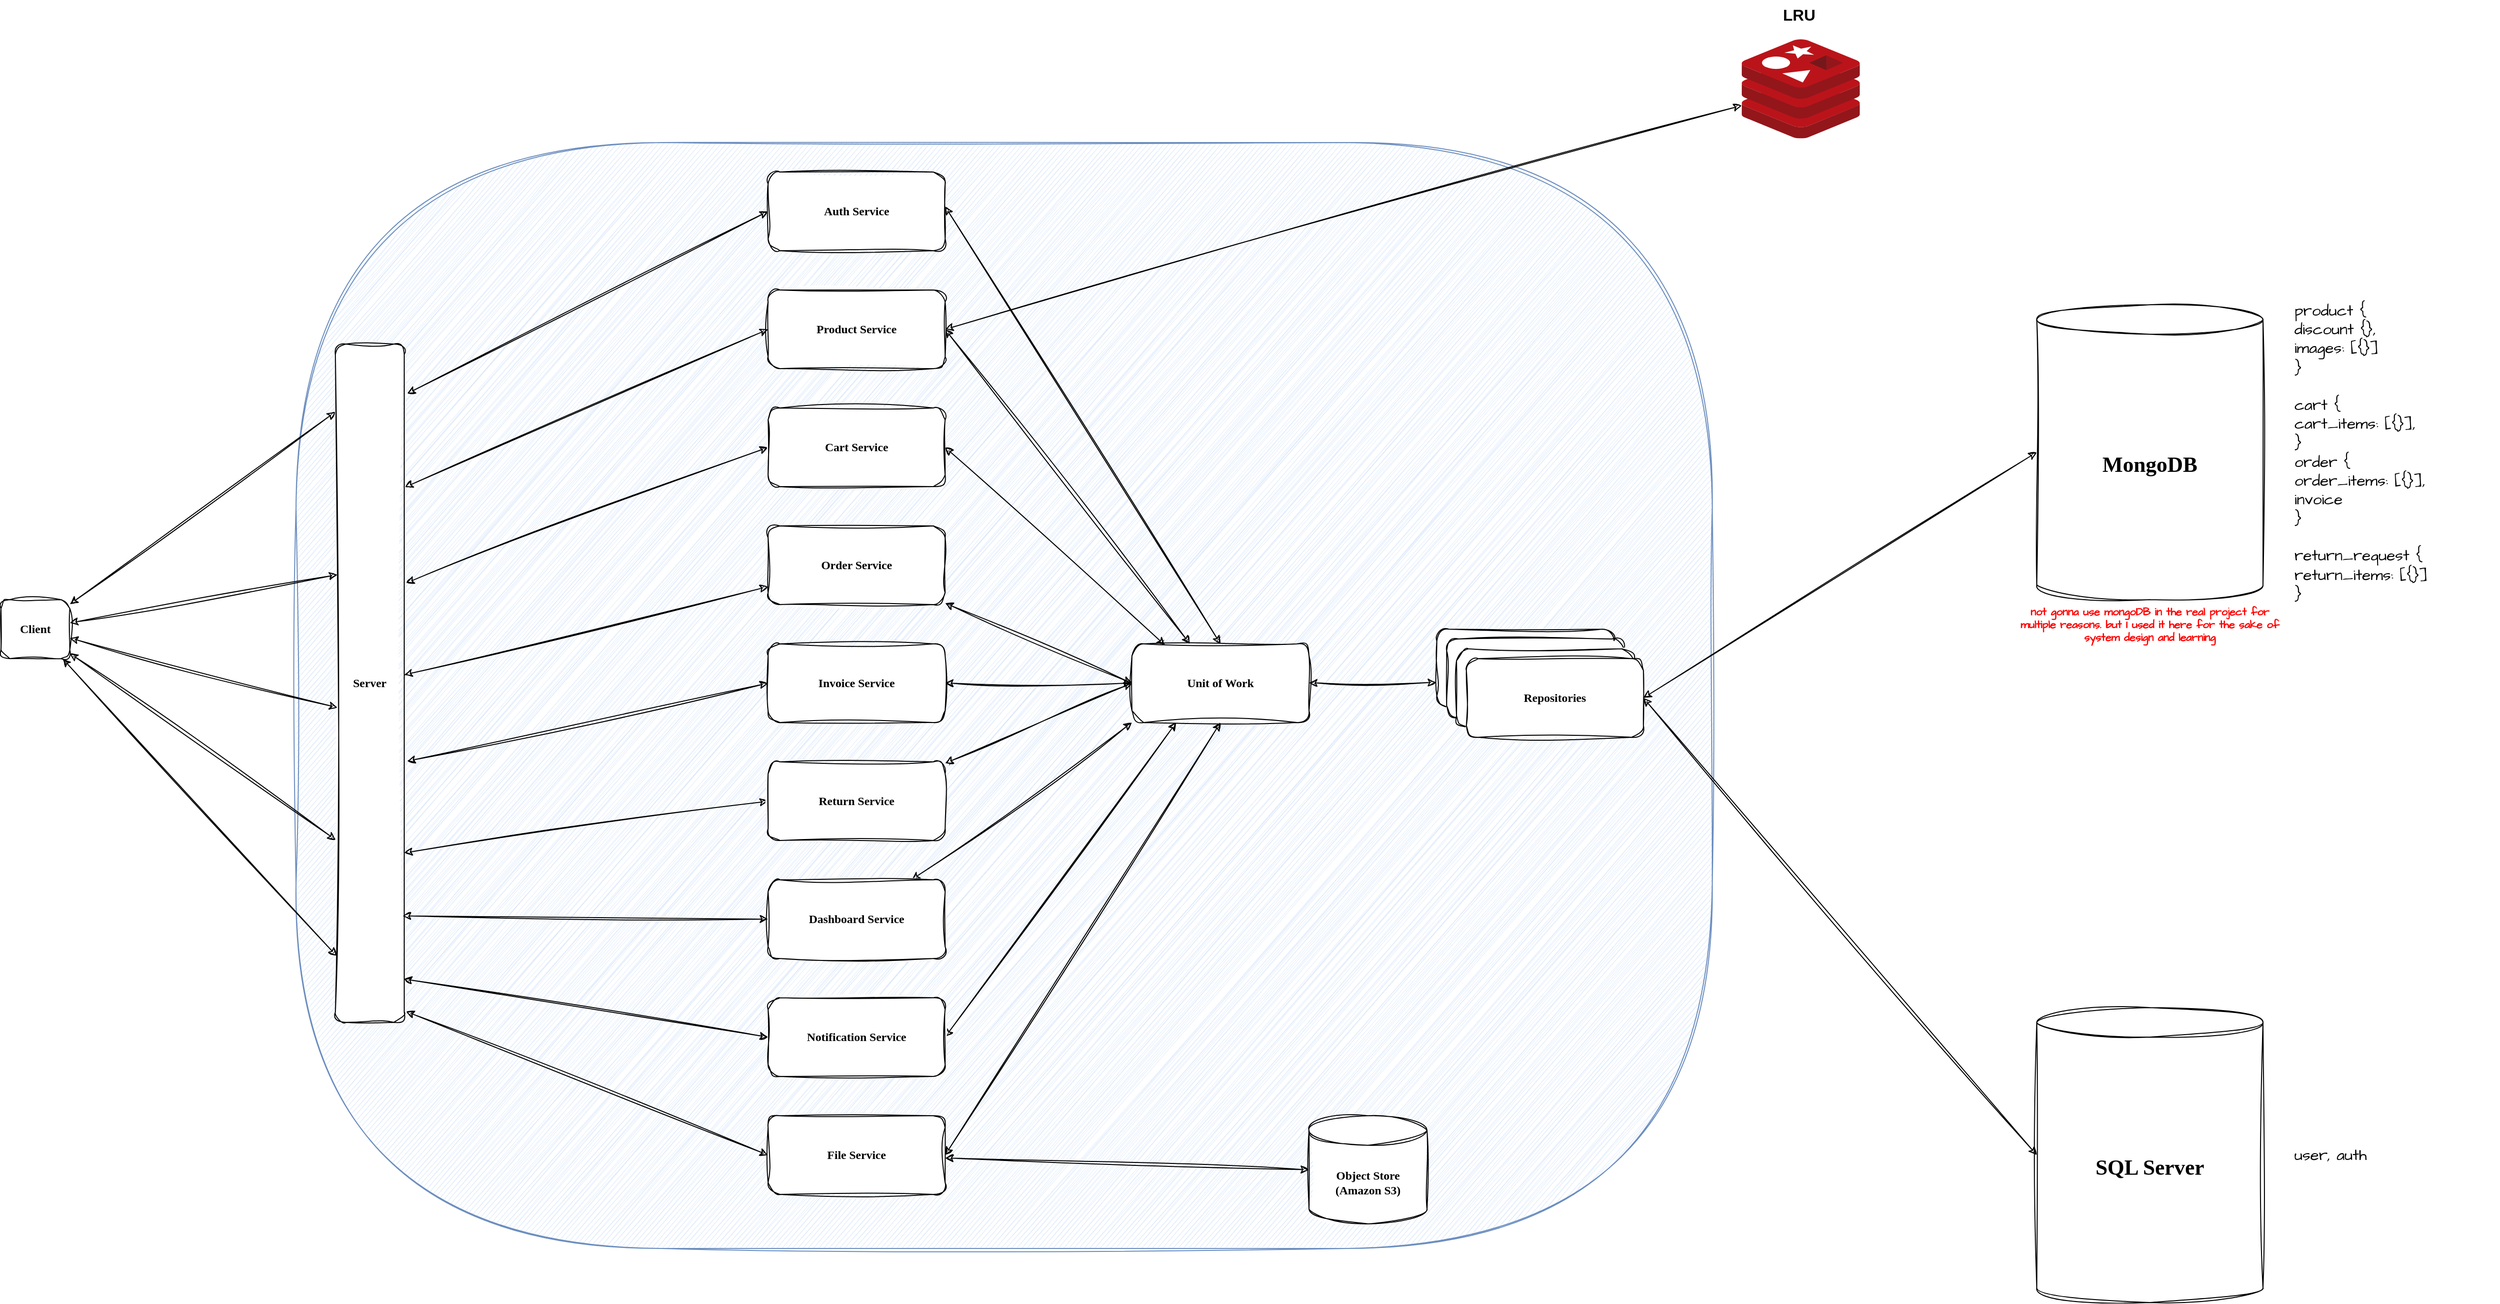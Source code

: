 <mxfile version="27.0.2">
  <diagram name="Page-1" id="5MSibJJpTpZ0cKBTIOlg">
    <mxGraphModel dx="2977" dy="3055" grid="1" gridSize="10" guides="1" tooltips="1" connect="1" arrows="1" fold="1" page="1" pageScale="1" pageWidth="827" pageHeight="1169" math="0" shadow="0">
      <root>
        <mxCell id="0" />
        <mxCell id="1" parent="0" />
        <mxCell id="qIcLyR5SLVoyqpAv3vRJ-43" value="" style="rounded=1;whiteSpace=wrap;html=1;sketch=1;hachureGap=4;jiggle=2;curveFitting=1;fontFamily=Architects Daughter;fontSource=https%3A%2F%2Ffonts.googleapis.com%2Fcss%3Ffamily%3DArchitects%2BDaughter;fontSize=11;labelBackgroundColor=default;fillColor=#dae8fc;strokeColor=#6c8ebf;arcSize=33;" parent="1" vertex="1">
          <mxGeometry x="430" y="-195" width="1440" height="1125" as="geometry" />
        </mxCell>
        <mxCell id="e1PeDzwuXJfq-AHpMB3j-1" value="&lt;font&gt;Client&lt;/font&gt;" style="rounded=1;whiteSpace=wrap;html=1;fontStyle=1;sketch=1;curveFitting=1;jiggle=2;fontFamily=Comic Sans MS;" parent="1" vertex="1">
          <mxGeometry x="130" y="270" width="70" height="60" as="geometry" />
        </mxCell>
        <mxCell id="qIcLyR5SLVoyqpAv3vRJ-31" style="edgeStyle=none;shape=connector;rounded=0;sketch=1;hachureGap=4;jiggle=2;curveFitting=1;orthogonalLoop=1;jettySize=auto;html=1;entryX=0;entryY=0.5;entryDx=0;entryDy=0;strokeColor=default;align=center;verticalAlign=middle;fontFamily=Architects Daughter;fontSource=https%3A%2F%2Ffonts.googleapis.com%2Fcss%3Ffamily%3DArchitects%2BDaughter;fontSize=11;fontColor=default;labelBackgroundColor=default;startArrow=classic;startFill=1;endArrow=classic;exitX=1.043;exitY=0.073;exitDx=0;exitDy=0;exitPerimeter=0;" parent="1" source="e1PeDzwuXJfq-AHpMB3j-2" target="qIcLyR5SLVoyqpAv3vRJ-2" edge="1">
          <mxGeometry relative="1" as="geometry" />
        </mxCell>
        <mxCell id="qIcLyR5SLVoyqpAv3vRJ-32" style="edgeStyle=none;shape=connector;rounded=0;sketch=1;hachureGap=4;jiggle=2;curveFitting=1;orthogonalLoop=1;jettySize=auto;html=1;entryX=0;entryY=0.5;entryDx=0;entryDy=0;strokeColor=default;align=center;verticalAlign=middle;fontFamily=Architects Daughter;fontSource=https%3A%2F%2Ffonts.googleapis.com%2Fcss%3Ffamily%3DArchitects%2BDaughter;fontSize=11;fontColor=default;labelBackgroundColor=default;startArrow=classic;startFill=1;endArrow=classic;exitX=1.01;exitY=0.211;exitDx=0;exitDy=0;exitPerimeter=0;" parent="1" source="e1PeDzwuXJfq-AHpMB3j-2" target="qIcLyR5SLVoyqpAv3vRJ-3" edge="1">
          <mxGeometry relative="1" as="geometry" />
        </mxCell>
        <mxCell id="qIcLyR5SLVoyqpAv3vRJ-33" style="edgeStyle=none;shape=connector;rounded=0;sketch=1;hachureGap=4;jiggle=2;curveFitting=1;orthogonalLoop=1;jettySize=auto;html=1;strokeColor=default;align=center;verticalAlign=middle;fontFamily=Architects Daughter;fontSource=https%3A%2F%2Ffonts.googleapis.com%2Fcss%3Ffamily%3DArchitects%2BDaughter;fontSize=11;fontColor=default;labelBackgroundColor=default;startArrow=classic;startFill=1;endArrow=classic;entryX=0;entryY=0.5;entryDx=0;entryDy=0;exitX=1.027;exitY=0.352;exitDx=0;exitDy=0;exitPerimeter=0;" parent="1" source="e1PeDzwuXJfq-AHpMB3j-2" target="qIcLyR5SLVoyqpAv3vRJ-4" edge="1">
          <mxGeometry relative="1" as="geometry">
            <mxPoint x="880" y="120" as="targetPoint" />
          </mxGeometry>
        </mxCell>
        <mxCell id="qIcLyR5SLVoyqpAv3vRJ-34" style="edgeStyle=none;shape=connector;rounded=0;sketch=1;hachureGap=4;jiggle=2;curveFitting=1;orthogonalLoop=1;jettySize=auto;html=1;strokeColor=default;align=center;verticalAlign=middle;fontFamily=Architects Daughter;fontSource=https%3A%2F%2Ffonts.googleapis.com%2Fcss%3Ffamily%3DArchitects%2BDaughter;fontSize=11;fontColor=default;labelBackgroundColor=default;startArrow=classic;startFill=1;endArrow=classic;" parent="1" source="e1PeDzwuXJfq-AHpMB3j-2" target="qIcLyR5SLVoyqpAv3vRJ-5" edge="1">
          <mxGeometry relative="1" as="geometry" />
        </mxCell>
        <mxCell id="qIcLyR5SLVoyqpAv3vRJ-35" style="edgeStyle=none;shape=connector;rounded=0;sketch=1;hachureGap=4;jiggle=2;curveFitting=1;orthogonalLoop=1;jettySize=auto;html=1;entryX=0;entryY=0.5;entryDx=0;entryDy=0;strokeColor=default;align=center;verticalAlign=middle;fontFamily=Architects Daughter;fontSource=https%3A%2F%2Ffonts.googleapis.com%2Fcss%3Ffamily%3DArchitects%2BDaughter;fontSize=11;fontColor=default;labelBackgroundColor=default;startArrow=classic;startFill=1;endArrow=classic;exitX=1.043;exitY=0.615;exitDx=0;exitDy=0;exitPerimeter=0;" parent="1" source="e1PeDzwuXJfq-AHpMB3j-2" target="qIcLyR5SLVoyqpAv3vRJ-6" edge="1">
          <mxGeometry relative="1" as="geometry" />
        </mxCell>
        <mxCell id="qIcLyR5SLVoyqpAv3vRJ-36" style="edgeStyle=none;shape=connector;rounded=0;sketch=1;hachureGap=4;jiggle=2;curveFitting=1;orthogonalLoop=1;jettySize=auto;html=1;entryX=0;entryY=0.5;entryDx=0;entryDy=0;strokeColor=default;align=center;verticalAlign=middle;fontFamily=Architects Daughter;fontSource=https%3A%2F%2Ffonts.googleapis.com%2Fcss%3Ffamily%3DArchitects%2BDaughter;fontSize=11;fontColor=default;labelBackgroundColor=default;startArrow=classic;startFill=1;endArrow=classic;exitX=1;exitY=0.75;exitDx=0;exitDy=0;" parent="1" source="e1PeDzwuXJfq-AHpMB3j-2" target="qIcLyR5SLVoyqpAv3vRJ-7" edge="1">
          <mxGeometry relative="1" as="geometry" />
        </mxCell>
        <mxCell id="qIcLyR5SLVoyqpAv3vRJ-37" style="edgeStyle=none;shape=connector;rounded=0;sketch=1;hachureGap=4;jiggle=2;curveFitting=1;orthogonalLoop=1;jettySize=auto;html=1;entryX=0;entryY=0.5;entryDx=0;entryDy=0;strokeColor=default;align=center;verticalAlign=middle;fontFamily=Architects Daughter;fontSource=https%3A%2F%2Ffonts.googleapis.com%2Fcss%3Ffamily%3DArchitects%2BDaughter;fontSize=11;fontColor=default;labelBackgroundColor=default;startArrow=classic;startFill=1;endArrow=classic;exitX=0.978;exitY=0.843;exitDx=0;exitDy=0;exitPerimeter=0;" parent="1" source="e1PeDzwuXJfq-AHpMB3j-2" target="qIcLyR5SLVoyqpAv3vRJ-9" edge="1">
          <mxGeometry relative="1" as="geometry" />
        </mxCell>
        <mxCell id="qIcLyR5SLVoyqpAv3vRJ-38" style="edgeStyle=none;shape=connector;rounded=0;sketch=1;hachureGap=4;jiggle=2;curveFitting=1;orthogonalLoop=1;jettySize=auto;html=1;entryX=0;entryY=0.5;entryDx=0;entryDy=0;strokeColor=default;align=center;verticalAlign=middle;fontFamily=Architects Daughter;fontSource=https%3A%2F%2Ffonts.googleapis.com%2Fcss%3Ffamily%3DArchitects%2BDaughter;fontSize=11;fontColor=default;labelBackgroundColor=default;startArrow=classic;startFill=1;endArrow=classic;exitX=0.994;exitY=0.936;exitDx=0;exitDy=0;exitPerimeter=0;" parent="1" source="e1PeDzwuXJfq-AHpMB3j-2" target="qIcLyR5SLVoyqpAv3vRJ-10" edge="1">
          <mxGeometry relative="1" as="geometry" />
        </mxCell>
        <mxCell id="qIcLyR5SLVoyqpAv3vRJ-39" style="edgeStyle=none;shape=connector;rounded=0;sketch=1;hachureGap=4;jiggle=2;curveFitting=1;orthogonalLoop=1;jettySize=auto;html=1;entryX=0;entryY=0.5;entryDx=0;entryDy=0;strokeColor=default;align=center;verticalAlign=middle;fontFamily=Architects Daughter;fontSource=https%3A%2F%2Ffonts.googleapis.com%2Fcss%3Ffamily%3DArchitects%2BDaughter;fontSize=11;fontColor=default;labelBackgroundColor=default;startArrow=classic;startFill=1;endArrow=classic;exitX=1.027;exitY=0.984;exitDx=0;exitDy=0;exitPerimeter=0;" parent="1" source="e1PeDzwuXJfq-AHpMB3j-2" target="qIcLyR5SLVoyqpAv3vRJ-12" edge="1">
          <mxGeometry relative="1" as="geometry" />
        </mxCell>
        <mxCell id="e1PeDzwuXJfq-AHpMB3j-2" value="&lt;font face=&quot;Comic Sans MS&quot;&gt;Server&lt;/font&gt;" style="rounded=1;whiteSpace=wrap;html=1;fontStyle=1;sketch=1;curveFitting=1;jiggle=2;" parent="1" vertex="1">
          <mxGeometry x="470" y="10" width="70" height="690" as="geometry" />
        </mxCell>
        <mxCell id="e1PeDzwuXJfq-AHpMB3j-18" style="edgeStyle=none;shape=connector;rounded=0;sketch=1;jiggle=2;curveFitting=1;orthogonalLoop=1;jettySize=auto;html=1;entryX=0;entryY=0.1;entryDx=0;entryDy=0;entryPerimeter=0;strokeColor=default;align=center;verticalAlign=middle;fontFamily=Comic Sans MS;fontSize=12;fontColor=default;fontStyle=1;labelBackgroundColor=default;endArrow=classic;startArrow=classic;startFill=1;" parent="1" source="e1PeDzwuXJfq-AHpMB3j-1" target="e1PeDzwuXJfq-AHpMB3j-2" edge="1">
          <mxGeometry relative="1" as="geometry" />
        </mxCell>
        <mxCell id="e1PeDzwuXJfq-AHpMB3j-22" style="edgeStyle=none;shape=connector;rounded=0;sketch=1;jiggle=2;curveFitting=1;orthogonalLoop=1;jettySize=auto;html=1;entryX=0.03;entryY=0.34;entryDx=0;entryDy=0;entryPerimeter=0;strokeColor=default;align=center;verticalAlign=middle;fontFamily=Comic Sans MS;fontSize=12;fontColor=default;fontStyle=1;labelBackgroundColor=default;endArrow=classic;startArrow=classic;startFill=1;" parent="1" source="e1PeDzwuXJfq-AHpMB3j-1" target="e1PeDzwuXJfq-AHpMB3j-2" edge="1">
          <mxGeometry relative="1" as="geometry" />
        </mxCell>
        <mxCell id="e1PeDzwuXJfq-AHpMB3j-25" style="edgeStyle=none;shape=connector;rounded=0;sketch=1;jiggle=2;curveFitting=1;orthogonalLoop=1;jettySize=auto;html=1;entryX=0.03;entryY=0.536;entryDx=0;entryDy=0;entryPerimeter=0;strokeColor=default;align=center;verticalAlign=middle;fontFamily=Comic Sans MS;fontSize=12;fontColor=default;fontStyle=1;labelBackgroundColor=default;endArrow=classic;startArrow=classic;startFill=1;" parent="1" source="e1PeDzwuXJfq-AHpMB3j-1" target="e1PeDzwuXJfq-AHpMB3j-2" edge="1">
          <mxGeometry relative="1" as="geometry" />
        </mxCell>
        <mxCell id="e1PeDzwuXJfq-AHpMB3j-28" style="edgeStyle=none;shape=connector;rounded=0;sketch=1;jiggle=2;curveFitting=1;orthogonalLoop=1;jettySize=auto;html=1;entryX=0.006;entryY=0.731;entryDx=0;entryDy=0;entryPerimeter=0;strokeColor=default;align=center;verticalAlign=middle;fontFamily=Comic Sans MS;fontSize=12;fontColor=default;fontStyle=1;labelBackgroundColor=default;endArrow=classic;startArrow=classic;startFill=1;" parent="1" source="e1PeDzwuXJfq-AHpMB3j-1" target="e1PeDzwuXJfq-AHpMB3j-2" edge="1">
          <mxGeometry relative="1" as="geometry" />
        </mxCell>
        <mxCell id="e1PeDzwuXJfq-AHpMB3j-31" style="edgeStyle=none;shape=connector;rounded=0;sketch=1;jiggle=2;curveFitting=1;orthogonalLoop=1;jettySize=auto;html=1;entryX=0.017;entryY=0.902;entryDx=0;entryDy=0;entryPerimeter=0;strokeColor=default;align=center;verticalAlign=middle;fontFamily=Comic Sans MS;fontSize=12;fontColor=default;fontStyle=1;labelBackgroundColor=default;endArrow=classic;startArrow=classic;startFill=1;" parent="1" source="e1PeDzwuXJfq-AHpMB3j-1" target="e1PeDzwuXJfq-AHpMB3j-2" edge="1">
          <mxGeometry relative="1" as="geometry" />
        </mxCell>
        <mxCell id="meHOkytlMyBPV6zqSzX6-1" value="Object Store&lt;div&gt;(Amazon S3)&lt;/div&gt;" style="shape=cylinder3;whiteSpace=wrap;html=1;boundedLbl=1;backgroundOutline=1;size=15;rounded=1;sketch=1;jiggle=2;curveFitting=1;strokeColor=default;align=center;verticalAlign=middle;fontFamily=Comic Sans MS;fontSize=12;fontColor=default;fontStyle=1;fillColor=default;" parent="1" vertex="1">
          <mxGeometry x="1460" y="795" width="120" height="110" as="geometry" />
        </mxCell>
        <mxCell id="qIcLyR5SLVoyqpAv3vRJ-15" style="edgeStyle=none;shape=connector;rounded=0;sketch=1;hachureGap=4;jiggle=2;curveFitting=1;orthogonalLoop=1;jettySize=auto;html=1;entryX=0.5;entryY=0;entryDx=0;entryDy=0;strokeColor=default;align=center;verticalAlign=middle;fontFamily=Architects Daughter;fontSource=https%3A%2F%2Ffonts.googleapis.com%2Fcss%3Ffamily%3DArchitects%2BDaughter;fontSize=11;fontColor=default;labelBackgroundColor=default;startArrow=classic;startFill=1;endArrow=classic;exitX=1;exitY=0.438;exitDx=0;exitDy=0;exitPerimeter=0;" parent="1" source="qIcLyR5SLVoyqpAv3vRJ-2" target="qIcLyR5SLVoyqpAv3vRJ-13" edge="1">
          <mxGeometry relative="1" as="geometry">
            <mxPoint x="1100" y="-120" as="sourcePoint" />
          </mxGeometry>
        </mxCell>
        <mxCell id="qIcLyR5SLVoyqpAv3vRJ-2" value="&lt;font face=&quot;Comic Sans MS&quot;&gt;Auth Service&lt;/font&gt;" style="rounded=1;whiteSpace=wrap;html=1;fontStyle=1;sketch=1;curveFitting=1;jiggle=2;" parent="1" vertex="1">
          <mxGeometry x="910" y="-165" width="180" height="80" as="geometry" />
        </mxCell>
        <mxCell id="qIcLyR5SLVoyqpAv3vRJ-16" style="edgeStyle=none;shape=connector;rounded=0;sketch=1;hachureGap=4;jiggle=2;curveFitting=1;orthogonalLoop=1;jettySize=auto;html=1;strokeColor=default;align=center;verticalAlign=middle;fontFamily=Architects Daughter;fontSource=https%3A%2F%2Ffonts.googleapis.com%2Fcss%3Ffamily%3DArchitects%2BDaughter;fontSize=11;fontColor=default;labelBackgroundColor=default;startArrow=classic;startFill=1;endArrow=classic;exitX=1;exitY=0.5;exitDx=0;exitDy=0;" parent="1" source="qIcLyR5SLVoyqpAv3vRJ-3" target="qIcLyR5SLVoyqpAv3vRJ-13" edge="1">
          <mxGeometry relative="1" as="geometry" />
        </mxCell>
        <mxCell id="qRD__mXqtZjeVcOeW_DR-5" style="edgeStyle=none;shape=connector;rounded=0;sketch=1;jiggle=2;curveFitting=1;orthogonalLoop=1;jettySize=auto;html=1;strokeColor=default;align=center;verticalAlign=middle;fontFamily=Helvetica;fontSize=11;fontColor=default;labelBackgroundColor=default;startArrow=classic;startFill=1;endArrow=classic;exitX=1;exitY=0.5;exitDx=0;exitDy=0;" edge="1" parent="1" source="qIcLyR5SLVoyqpAv3vRJ-3" target="qRD__mXqtZjeVcOeW_DR-1">
          <mxGeometry relative="1" as="geometry" />
        </mxCell>
        <mxCell id="qIcLyR5SLVoyqpAv3vRJ-3" value="&lt;font face=&quot;Comic Sans MS&quot;&gt;Product Service&lt;/font&gt;" style="rounded=1;whiteSpace=wrap;html=1;fontStyle=1;sketch=1;curveFitting=1;jiggle=2;" parent="1" vertex="1">
          <mxGeometry x="910" y="-45" width="180" height="80" as="geometry" />
        </mxCell>
        <mxCell id="qIcLyR5SLVoyqpAv3vRJ-4" value="&lt;font face=&quot;Comic Sans MS&quot;&gt;Cart Service&lt;/font&gt;" style="rounded=1;whiteSpace=wrap;html=1;fontStyle=1;sketch=1;curveFitting=1;jiggle=2;" parent="1" vertex="1">
          <mxGeometry x="910" y="75" width="180" height="80" as="geometry" />
        </mxCell>
        <mxCell id="qIcLyR5SLVoyqpAv3vRJ-18" style="edgeStyle=none;shape=connector;rounded=0;sketch=1;hachureGap=4;jiggle=2;curveFitting=1;orthogonalLoop=1;jettySize=auto;html=1;entryX=0;entryY=0.5;entryDx=0;entryDy=0;strokeColor=default;align=center;verticalAlign=middle;fontFamily=Architects Daughter;fontSource=https%3A%2F%2Ffonts.googleapis.com%2Fcss%3Ffamily%3DArchitects%2BDaughter;fontSize=11;fontColor=default;labelBackgroundColor=default;startArrow=classic;startFill=1;endArrow=classic;" parent="1" source="qIcLyR5SLVoyqpAv3vRJ-5" target="qIcLyR5SLVoyqpAv3vRJ-13" edge="1">
          <mxGeometry relative="1" as="geometry" />
        </mxCell>
        <mxCell id="qIcLyR5SLVoyqpAv3vRJ-5" value="&lt;font face=&quot;Comic Sans MS&quot;&gt;Order Service&lt;/font&gt;" style="rounded=1;whiteSpace=wrap;html=1;fontStyle=1;sketch=1;curveFitting=1;jiggle=2;" parent="1" vertex="1">
          <mxGeometry x="910" y="195" width="180" height="80" as="geometry" />
        </mxCell>
        <mxCell id="qIcLyR5SLVoyqpAv3vRJ-19" style="edgeStyle=none;shape=connector;rounded=0;sketch=1;hachureGap=4;jiggle=2;curveFitting=1;orthogonalLoop=1;jettySize=auto;html=1;entryX=0;entryY=0.5;entryDx=0;entryDy=0;strokeColor=default;align=center;verticalAlign=middle;fontFamily=Architects Daughter;fontSource=https%3A%2F%2Ffonts.googleapis.com%2Fcss%3Ffamily%3DArchitects%2BDaughter;fontSize=11;fontColor=default;labelBackgroundColor=default;startArrow=classic;startFill=1;endArrow=classic;" parent="1" source="qIcLyR5SLVoyqpAv3vRJ-6" target="qIcLyR5SLVoyqpAv3vRJ-13" edge="1">
          <mxGeometry relative="1" as="geometry" />
        </mxCell>
        <mxCell id="qIcLyR5SLVoyqpAv3vRJ-6" value="&lt;font face=&quot;Comic Sans MS&quot;&gt;Invoice Service&lt;/font&gt;" style="rounded=1;whiteSpace=wrap;html=1;fontStyle=1;sketch=1;curveFitting=1;jiggle=2;" parent="1" vertex="1">
          <mxGeometry x="910" y="315" width="180" height="80" as="geometry" />
        </mxCell>
        <mxCell id="qIcLyR5SLVoyqpAv3vRJ-20" style="edgeStyle=none;shape=connector;rounded=0;sketch=1;hachureGap=4;jiggle=2;curveFitting=1;orthogonalLoop=1;jettySize=auto;html=1;entryX=0;entryY=0.5;entryDx=0;entryDy=0;strokeColor=default;align=center;verticalAlign=middle;fontFamily=Architects Daughter;fontSource=https%3A%2F%2Ffonts.googleapis.com%2Fcss%3Ffamily%3DArchitects%2BDaughter;fontSize=11;fontColor=default;labelBackgroundColor=default;startArrow=classic;startFill=1;endArrow=classic;" parent="1" source="qIcLyR5SLVoyqpAv3vRJ-7" target="qIcLyR5SLVoyqpAv3vRJ-13" edge="1">
          <mxGeometry relative="1" as="geometry" />
        </mxCell>
        <mxCell id="qIcLyR5SLVoyqpAv3vRJ-7" value="&lt;font face=&quot;Comic Sans MS&quot;&gt;Return Service&lt;/font&gt;" style="rounded=1;whiteSpace=wrap;html=1;fontStyle=1;sketch=1;curveFitting=1;jiggle=2;" parent="1" vertex="1">
          <mxGeometry x="910" y="435" width="180" height="80" as="geometry" />
        </mxCell>
        <mxCell id="qIcLyR5SLVoyqpAv3vRJ-21" style="edgeStyle=none;shape=connector;rounded=0;sketch=1;hachureGap=4;jiggle=2;curveFitting=1;orthogonalLoop=1;jettySize=auto;html=1;entryX=0;entryY=1;entryDx=0;entryDy=0;strokeColor=default;align=center;verticalAlign=middle;fontFamily=Architects Daughter;fontSource=https%3A%2F%2Ffonts.googleapis.com%2Fcss%3Ffamily%3DArchitects%2BDaughter;fontSize=11;fontColor=default;labelBackgroundColor=default;startArrow=classic;startFill=1;endArrow=classic;" parent="1" source="qIcLyR5SLVoyqpAv3vRJ-9" target="qIcLyR5SLVoyqpAv3vRJ-13" edge="1">
          <mxGeometry relative="1" as="geometry" />
        </mxCell>
        <mxCell id="qIcLyR5SLVoyqpAv3vRJ-9" value="&lt;font face=&quot;Comic Sans MS&quot;&gt;Dashboard Service&lt;/font&gt;" style="rounded=1;whiteSpace=wrap;html=1;fontStyle=1;sketch=1;curveFitting=1;jiggle=2;" parent="1" vertex="1">
          <mxGeometry x="910" y="555" width="180" height="80" as="geometry" />
        </mxCell>
        <mxCell id="qIcLyR5SLVoyqpAv3vRJ-22" style="edgeStyle=none;shape=connector;rounded=0;sketch=1;hachureGap=4;jiggle=2;curveFitting=1;orthogonalLoop=1;jettySize=auto;html=1;entryX=0.25;entryY=1;entryDx=0;entryDy=0;strokeColor=default;align=center;verticalAlign=middle;fontFamily=Architects Daughter;fontSource=https%3A%2F%2Ffonts.googleapis.com%2Fcss%3Ffamily%3DArchitects%2BDaughter;fontSize=11;fontColor=default;labelBackgroundColor=default;startArrow=classic;startFill=1;endArrow=classic;exitX=1;exitY=0.5;exitDx=0;exitDy=0;" parent="1" source="qIcLyR5SLVoyqpAv3vRJ-10" target="qIcLyR5SLVoyqpAv3vRJ-13" edge="1">
          <mxGeometry relative="1" as="geometry" />
        </mxCell>
        <mxCell id="qIcLyR5SLVoyqpAv3vRJ-10" value="&lt;span style=&quot;font-family: &amp;quot;Comic Sans MS&amp;quot;;&quot;&gt;Notification Service&lt;/span&gt;" style="rounded=1;whiteSpace=wrap;html=1;fontStyle=1;sketch=1;curveFitting=1;jiggle=2;" parent="1" vertex="1">
          <mxGeometry x="910" y="675" width="180" height="80" as="geometry" />
        </mxCell>
        <mxCell id="qIcLyR5SLVoyqpAv3vRJ-23" style="edgeStyle=none;shape=connector;rounded=0;sketch=1;hachureGap=4;jiggle=2;curveFitting=1;orthogonalLoop=1;jettySize=auto;html=1;entryX=0.5;entryY=1;entryDx=0;entryDy=0;strokeColor=default;align=center;verticalAlign=middle;fontFamily=Architects Daughter;fontSource=https%3A%2F%2Ffonts.googleapis.com%2Fcss%3Ffamily%3DArchitects%2BDaughter;fontSize=11;fontColor=default;labelBackgroundColor=default;startArrow=classic;startFill=1;endArrow=classic;exitX=1;exitY=0.5;exitDx=0;exitDy=0;" parent="1" source="qIcLyR5SLVoyqpAv3vRJ-12" target="qIcLyR5SLVoyqpAv3vRJ-13" edge="1">
          <mxGeometry relative="1" as="geometry" />
        </mxCell>
        <mxCell id="qIcLyR5SLVoyqpAv3vRJ-12" value="&lt;span style=&quot;font-family: &amp;quot;Comic Sans MS&amp;quot;;&quot;&gt;File Service&lt;/span&gt;" style="rounded=1;whiteSpace=wrap;html=1;fontStyle=1;sketch=1;curveFitting=1;jiggle=2;" parent="1" vertex="1">
          <mxGeometry x="910" y="795" width="180" height="80" as="geometry" />
        </mxCell>
        <mxCell id="qIcLyR5SLVoyqpAv3vRJ-13" value="&lt;font face=&quot;Comic Sans MS&quot;&gt;Unit of Work&lt;/font&gt;" style="rounded=1;whiteSpace=wrap;html=1;fontStyle=1;sketch=1;curveFitting=1;jiggle=2;" parent="1" vertex="1">
          <mxGeometry x="1280" y="315" width="180" height="80" as="geometry" />
        </mxCell>
        <mxCell id="qIcLyR5SLVoyqpAv3vRJ-17" style="edgeStyle=none;shape=connector;rounded=0;sketch=1;hachureGap=4;jiggle=2;curveFitting=1;orthogonalLoop=1;jettySize=auto;html=1;entryX=0.187;entryY=0.017;entryDx=0;entryDy=0;entryPerimeter=0;strokeColor=default;align=center;verticalAlign=middle;fontFamily=Architects Daughter;fontSource=https%3A%2F%2Ffonts.googleapis.com%2Fcss%3Ffamily%3DArchitects%2BDaughter;fontSize=11;fontColor=default;labelBackgroundColor=default;startArrow=classic;startFill=1;endArrow=classic;exitX=1;exitY=0.5;exitDx=0;exitDy=0;" parent="1" source="qIcLyR5SLVoyqpAv3vRJ-4" target="qIcLyR5SLVoyqpAv3vRJ-13" edge="1">
          <mxGeometry relative="1" as="geometry" />
        </mxCell>
        <mxCell id="qIcLyR5SLVoyqpAv3vRJ-26" value="&lt;font face=&quot;Comic Sans MS&quot;&gt;Repositories&lt;/font&gt;" style="rounded=1;whiteSpace=wrap;html=1;fontStyle=1;sketch=1;curveFitting=1;jiggle=2;" parent="1" vertex="1">
          <mxGeometry x="1590" y="300" width="180" height="80" as="geometry" />
        </mxCell>
        <mxCell id="qIcLyR5SLVoyqpAv3vRJ-27" value="&lt;font face=&quot;Comic Sans MS&quot;&gt;Repositories&lt;/font&gt;" style="rounded=1;whiteSpace=wrap;html=1;fontStyle=1;sketch=1;curveFitting=1;jiggle=2;" parent="1" vertex="1">
          <mxGeometry x="1600" y="310" width="180" height="80" as="geometry" />
        </mxCell>
        <mxCell id="qIcLyR5SLVoyqpAv3vRJ-28" value="&lt;font face=&quot;Comic Sans MS&quot;&gt;Repositories&lt;/font&gt;" style="rounded=1;whiteSpace=wrap;html=1;fontStyle=1;sketch=1;curveFitting=1;jiggle=2;" parent="1" vertex="1">
          <mxGeometry x="1610" y="320" width="180" height="80" as="geometry" />
        </mxCell>
        <mxCell id="qIcLyR5SLVoyqpAv3vRJ-29" value="&lt;font face=&quot;Comic Sans MS&quot;&gt;Repositories&lt;/font&gt;" style="rounded=1;whiteSpace=wrap;html=1;fontStyle=1;sketch=1;curveFitting=1;jiggle=2;" parent="1" vertex="1">
          <mxGeometry x="1620" y="330" width="180" height="80" as="geometry" />
        </mxCell>
        <mxCell id="qIcLyR5SLVoyqpAv3vRJ-30" style="edgeStyle=none;shape=connector;rounded=0;sketch=1;hachureGap=4;jiggle=2;curveFitting=1;orthogonalLoop=1;jettySize=auto;html=1;entryX=-0.004;entryY=0.678;entryDx=0;entryDy=0;entryPerimeter=0;strokeColor=default;align=center;verticalAlign=middle;fontFamily=Architects Daughter;fontSource=https%3A%2F%2Ffonts.googleapis.com%2Fcss%3Ffamily%3DArchitects%2BDaughter;fontSize=11;fontColor=default;labelBackgroundColor=default;startArrow=classic;startFill=1;endArrow=classic;" parent="1" source="qIcLyR5SLVoyqpAv3vRJ-13" target="qIcLyR5SLVoyqpAv3vRJ-26" edge="1">
          <mxGeometry relative="1" as="geometry" />
        </mxCell>
        <mxCell id="qIcLyR5SLVoyqpAv3vRJ-40" style="edgeStyle=none;shape=connector;rounded=0;sketch=1;hachureGap=4;jiggle=2;curveFitting=1;orthogonalLoop=1;jettySize=auto;html=1;entryX=0;entryY=0.5;entryDx=0;entryDy=0;entryPerimeter=0;strokeColor=default;align=center;verticalAlign=middle;fontFamily=Architects Daughter;fontSource=https%3A%2F%2Ffonts.googleapis.com%2Fcss%3Ffamily%3DArchitects%2BDaughter;fontSize=11;fontColor=default;labelBackgroundColor=default;startArrow=classic;startFill=1;endArrow=classic;" parent="1" source="qIcLyR5SLVoyqpAv3vRJ-12" target="meHOkytlMyBPV6zqSzX6-1" edge="1">
          <mxGeometry relative="1" as="geometry" />
        </mxCell>
        <mxCell id="qIcLyR5SLVoyqpAv3vRJ-42" value="&lt;font style=&quot;font-size: 22px;&quot;&gt;MongoDB&lt;/font&gt;" style="shape=cylinder3;whiteSpace=wrap;html=1;boundedLbl=1;backgroundOutline=1;size=15;rounded=1;sketch=1;jiggle=2;curveFitting=1;strokeColor=default;align=center;verticalAlign=middle;fontFamily=Comic Sans MS;fontSize=12;fontColor=default;fontStyle=1;fillColor=default;" parent="1" vertex="1">
          <mxGeometry x="2200" y="-30" width="230" height="300" as="geometry" />
        </mxCell>
        <mxCell id="qIcLyR5SLVoyqpAv3vRJ-45" value="&lt;font style=&quot;font-size: 22px;&quot;&gt;SQL Server&lt;/font&gt;" style="shape=cylinder3;whiteSpace=wrap;html=1;boundedLbl=1;backgroundOutline=1;size=15;rounded=1;sketch=1;jiggle=2;curveFitting=1;strokeColor=default;align=center;verticalAlign=middle;fontFamily=Comic Sans MS;fontSize=12;fontColor=default;fontStyle=1;fillColor=default;" parent="1" vertex="1">
          <mxGeometry x="2200" y="685" width="230" height="300" as="geometry" />
        </mxCell>
        <mxCell id="qIcLyR5SLVoyqpAv3vRJ-46" value="&lt;font style=&quot;color: rgb(255, 0, 0);&quot;&gt;&lt;b&gt;not gonna use mongoDB in the real project for multiple reasons. but I used it here for the sake of system design and learning&lt;/b&gt;&lt;/font&gt;" style="text;strokeColor=none;align=center;fillColor=default;html=1;verticalAlign=middle;whiteSpace=wrap;rounded=0;fontFamily=Architects Daughter;fontSource=https%3A%2F%2Ffonts.googleapis.com%2Fcss%3Ffamily%3DArchitects%2BDaughter;fontSize=11;fontColor=default;labelBackgroundColor=default;" parent="1" vertex="1">
          <mxGeometry x="2180" y="280" width="270" height="30" as="geometry" />
        </mxCell>
        <mxCell id="qIcLyR5SLVoyqpAv3vRJ-47" value="&lt;font style=&quot;font-size: 16px;&quot;&gt;user, auth&lt;/font&gt;" style="text;strokeColor=none;align=left;fillColor=none;html=1;verticalAlign=middle;whiteSpace=wrap;rounded=0;fontFamily=Architects Daughter;fontSource=https%3A%2F%2Ffonts.googleapis.com%2Fcss%3Ffamily%3DArchitects%2BDaughter;fontSize=11;fontColor=default;labelBackgroundColor=default;" parent="1" vertex="1">
          <mxGeometry x="2460" y="695" width="180" height="280" as="geometry" />
        </mxCell>
        <mxCell id="qIcLyR5SLVoyqpAv3vRJ-48" value="&lt;font style=&quot;font-size: 16px;&quot;&gt;product {&lt;br&gt;discount {},&lt;/font&gt;&lt;div&gt;&lt;font style=&quot;font-size: 16px;&quot;&gt;images: [{}]&lt;/font&gt;&lt;/div&gt;&lt;div&gt;&lt;div&gt;&lt;font style=&quot;font-size: 16px;&quot;&gt;}&lt;/font&gt;&lt;/div&gt;&lt;/div&gt;&lt;div&gt;&lt;font style=&quot;font-size: 16px;&quot;&gt;&lt;br&gt;&lt;/font&gt;&lt;/div&gt;&lt;div&gt;&lt;font style=&quot;font-size: 16px;&quot;&gt;cart {&lt;/font&gt;&lt;/div&gt;&lt;div&gt;&lt;font style=&quot;font-size: 16px;&quot;&gt;cart_items: [{}],&lt;/font&gt;&lt;/div&gt;&lt;div&gt;&lt;font style=&quot;font-size: 16px;&quot;&gt;}&lt;/font&gt;&lt;/div&gt;&lt;div&gt;&lt;font style=&quot;font-size: 16px;&quot;&gt;order {&lt;/font&gt;&lt;/div&gt;&lt;div&gt;&lt;font style=&quot;font-size: 16px;&quot;&gt;order_items: [{}],&lt;/font&gt;&lt;/div&gt;&lt;div&gt;&lt;span style=&quot;font-size: 16px;&quot;&gt;invoice&lt;/span&gt;&lt;/div&gt;&lt;div&gt;&lt;font style=&quot;font-size: 16px;&quot;&gt;}&lt;/font&gt;&lt;/div&gt;&lt;div&gt;&lt;font style=&quot;font-size: 16px;&quot;&gt;&lt;br&gt;&lt;/font&gt;&lt;/div&gt;&lt;div&gt;&lt;font style=&quot;font-size: 16px;&quot;&gt;return_request {&lt;/font&gt;&lt;/div&gt;&lt;div&gt;&lt;font style=&quot;font-size: 16px;&quot;&gt;return_items: [{}]&lt;/font&gt;&lt;/div&gt;&lt;div&gt;&lt;font style=&quot;font-size: 16px;&quot;&gt;}&lt;/font&gt;&lt;/div&gt;" style="text;strokeColor=none;align=left;fillColor=none;html=1;verticalAlign=middle;whiteSpace=wrap;rounded=0;fontFamily=Architects Daughter;fontSource=https%3A%2F%2Ffonts.googleapis.com%2Fcss%3Ffamily%3DArchitects%2BDaughter;fontSize=11;fontColor=default;labelBackgroundColor=default;" parent="1" vertex="1">
          <mxGeometry x="2460" y="-20" width="210" height="280" as="geometry" />
        </mxCell>
        <mxCell id="qIcLyR5SLVoyqpAv3vRJ-49" style="edgeStyle=none;shape=connector;rounded=0;sketch=1;hachureGap=4;jiggle=2;curveFitting=1;orthogonalLoop=1;jettySize=auto;html=1;entryX=0;entryY=0.5;entryDx=0;entryDy=0;entryPerimeter=0;strokeColor=default;align=center;verticalAlign=middle;fontFamily=Architects Daughter;fontSource=https%3A%2F%2Ffonts.googleapis.com%2Fcss%3Ffamily%3DArchitects%2BDaughter;fontSize=11;fontColor=default;labelBackgroundColor=default;startArrow=classic;startFill=1;endArrow=classic;exitX=1;exitY=0.5;exitDx=0;exitDy=0;" parent="1" source="qIcLyR5SLVoyqpAv3vRJ-29" target="qIcLyR5SLVoyqpAv3vRJ-45" edge="1">
          <mxGeometry relative="1" as="geometry" />
        </mxCell>
        <mxCell id="qIcLyR5SLVoyqpAv3vRJ-50" style="edgeStyle=none;shape=connector;rounded=0;sketch=1;hachureGap=4;jiggle=2;curveFitting=1;orthogonalLoop=1;jettySize=auto;html=1;entryX=0;entryY=0.5;entryDx=0;entryDy=0;entryPerimeter=0;strokeColor=default;align=center;verticalAlign=middle;fontFamily=Architects Daughter;fontSource=https%3A%2F%2Ffonts.googleapis.com%2Fcss%3Ffamily%3DArchitects%2BDaughter;fontSize=11;fontColor=default;labelBackgroundColor=default;startArrow=classic;startFill=1;endArrow=classic;" parent="1" target="qIcLyR5SLVoyqpAv3vRJ-42" edge="1">
          <mxGeometry relative="1" as="geometry">
            <mxPoint x="1800" y="370" as="sourcePoint" />
          </mxGeometry>
        </mxCell>
        <mxCell id="qRD__mXqtZjeVcOeW_DR-1" value="" style="image;sketch=0;aspect=fixed;html=1;points=[];align=center;fontSize=12;image=img/lib/mscae/Cache_Redis_Product.svg;hachureGap=4;jiggle=2;curveFitting=1;fontFamily=Architects Daughter;fontSource=https%3A%2F%2Ffonts.googleapis.com%2Fcss%3Ffamily%3DArchitects%2BDaughter;" vertex="1" parent="1">
          <mxGeometry x="1900" y="-300" width="120" height="100.8" as="geometry" />
        </mxCell>
        <mxCell id="qRD__mXqtZjeVcOeW_DR-8" value="&lt;span style=&quot;font-size: 16px;&quot;&gt;LRU&lt;/span&gt;" style="text;strokeColor=none;align=left;fillColor=none;html=1;verticalAlign=middle;whiteSpace=wrap;rounded=0;fontFamily=Helvetica;fontSize=11;fontColor=default;labelBackgroundColor=default;fontStyle=1" vertex="1" parent="1">
          <mxGeometry x="1940" y="-340" width="40" height="30" as="geometry" />
        </mxCell>
      </root>
    </mxGraphModel>
  </diagram>
</mxfile>

